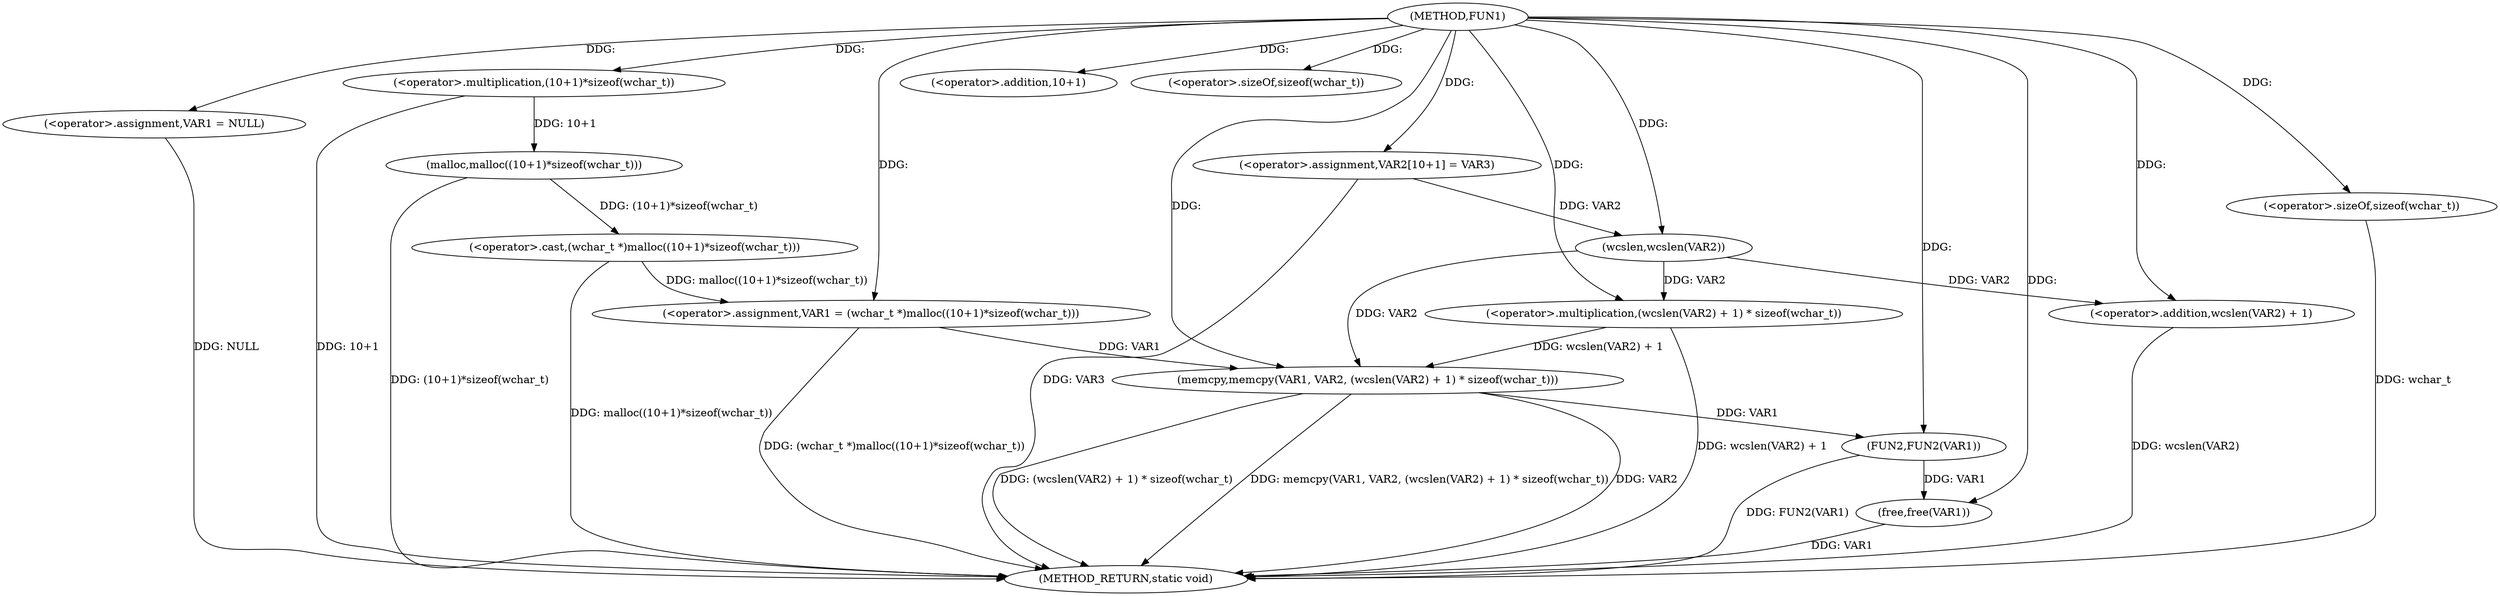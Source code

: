 digraph FUN1 {  
"1000100" [label = "(METHOD,FUN1)" ]
"1000136" [label = "(METHOD_RETURN,static void)" ]
"1000103" [label = "(<operator>.assignment,VAR1 = NULL)" ]
"1000106" [label = "(<operator>.assignment,VAR1 = (wchar_t *)malloc((10+1)*sizeof(wchar_t)))" ]
"1000108" [label = "(<operator>.cast,(wchar_t *)malloc((10+1)*sizeof(wchar_t)))" ]
"1000110" [label = "(malloc,malloc((10+1)*sizeof(wchar_t)))" ]
"1000111" [label = "(<operator>.multiplication,(10+1)*sizeof(wchar_t))" ]
"1000112" [label = "(<operator>.addition,10+1)" ]
"1000115" [label = "(<operator>.sizeOf,sizeof(wchar_t))" ]
"1000119" [label = "(<operator>.assignment,VAR2[10+1] = VAR3)" ]
"1000122" [label = "(memcpy,memcpy(VAR1, VAR2, (wcslen(VAR2) + 1) * sizeof(wchar_t)))" ]
"1000125" [label = "(<operator>.multiplication,(wcslen(VAR2) + 1) * sizeof(wchar_t))" ]
"1000126" [label = "(<operator>.addition,wcslen(VAR2) + 1)" ]
"1000127" [label = "(wcslen,wcslen(VAR2))" ]
"1000130" [label = "(<operator>.sizeOf,sizeof(wchar_t))" ]
"1000132" [label = "(FUN2,FUN2(VAR1))" ]
"1000134" [label = "(free,free(VAR1))" ]
  "1000122" -> "1000136"  [ label = "DDG: (wcslen(VAR2) + 1) * sizeof(wchar_t)"] 
  "1000106" -> "1000136"  [ label = "DDG: (wchar_t *)malloc((10+1)*sizeof(wchar_t))"] 
  "1000103" -> "1000136"  [ label = "DDG: NULL"] 
  "1000132" -> "1000136"  [ label = "DDG: FUN2(VAR1)"] 
  "1000119" -> "1000136"  [ label = "DDG: VAR3"] 
  "1000126" -> "1000136"  [ label = "DDG: wcslen(VAR2)"] 
  "1000111" -> "1000136"  [ label = "DDG: 10+1"] 
  "1000122" -> "1000136"  [ label = "DDG: memcpy(VAR1, VAR2, (wcslen(VAR2) + 1) * sizeof(wchar_t))"] 
  "1000110" -> "1000136"  [ label = "DDG: (10+1)*sizeof(wchar_t)"] 
  "1000125" -> "1000136"  [ label = "DDG: wcslen(VAR2) + 1"] 
  "1000134" -> "1000136"  [ label = "DDG: VAR1"] 
  "1000108" -> "1000136"  [ label = "DDG: malloc((10+1)*sizeof(wchar_t))"] 
  "1000130" -> "1000136"  [ label = "DDG: wchar_t"] 
  "1000122" -> "1000136"  [ label = "DDG: VAR2"] 
  "1000100" -> "1000103"  [ label = "DDG: "] 
  "1000108" -> "1000106"  [ label = "DDG: malloc((10+1)*sizeof(wchar_t))"] 
  "1000100" -> "1000106"  [ label = "DDG: "] 
  "1000110" -> "1000108"  [ label = "DDG: (10+1)*sizeof(wchar_t)"] 
  "1000111" -> "1000110"  [ label = "DDG: 10+1"] 
  "1000100" -> "1000111"  [ label = "DDG: "] 
  "1000100" -> "1000112"  [ label = "DDG: "] 
  "1000100" -> "1000115"  [ label = "DDG: "] 
  "1000100" -> "1000119"  [ label = "DDG: "] 
  "1000106" -> "1000122"  [ label = "DDG: VAR1"] 
  "1000100" -> "1000122"  [ label = "DDG: "] 
  "1000127" -> "1000122"  [ label = "DDG: VAR2"] 
  "1000125" -> "1000122"  [ label = "DDG: wcslen(VAR2) + 1"] 
  "1000127" -> "1000125"  [ label = "DDG: VAR2"] 
  "1000100" -> "1000125"  [ label = "DDG: "] 
  "1000127" -> "1000126"  [ label = "DDG: VAR2"] 
  "1000119" -> "1000127"  [ label = "DDG: VAR2"] 
  "1000100" -> "1000127"  [ label = "DDG: "] 
  "1000100" -> "1000126"  [ label = "DDG: "] 
  "1000100" -> "1000130"  [ label = "DDG: "] 
  "1000122" -> "1000132"  [ label = "DDG: VAR1"] 
  "1000100" -> "1000132"  [ label = "DDG: "] 
  "1000132" -> "1000134"  [ label = "DDG: VAR1"] 
  "1000100" -> "1000134"  [ label = "DDG: "] 
}
